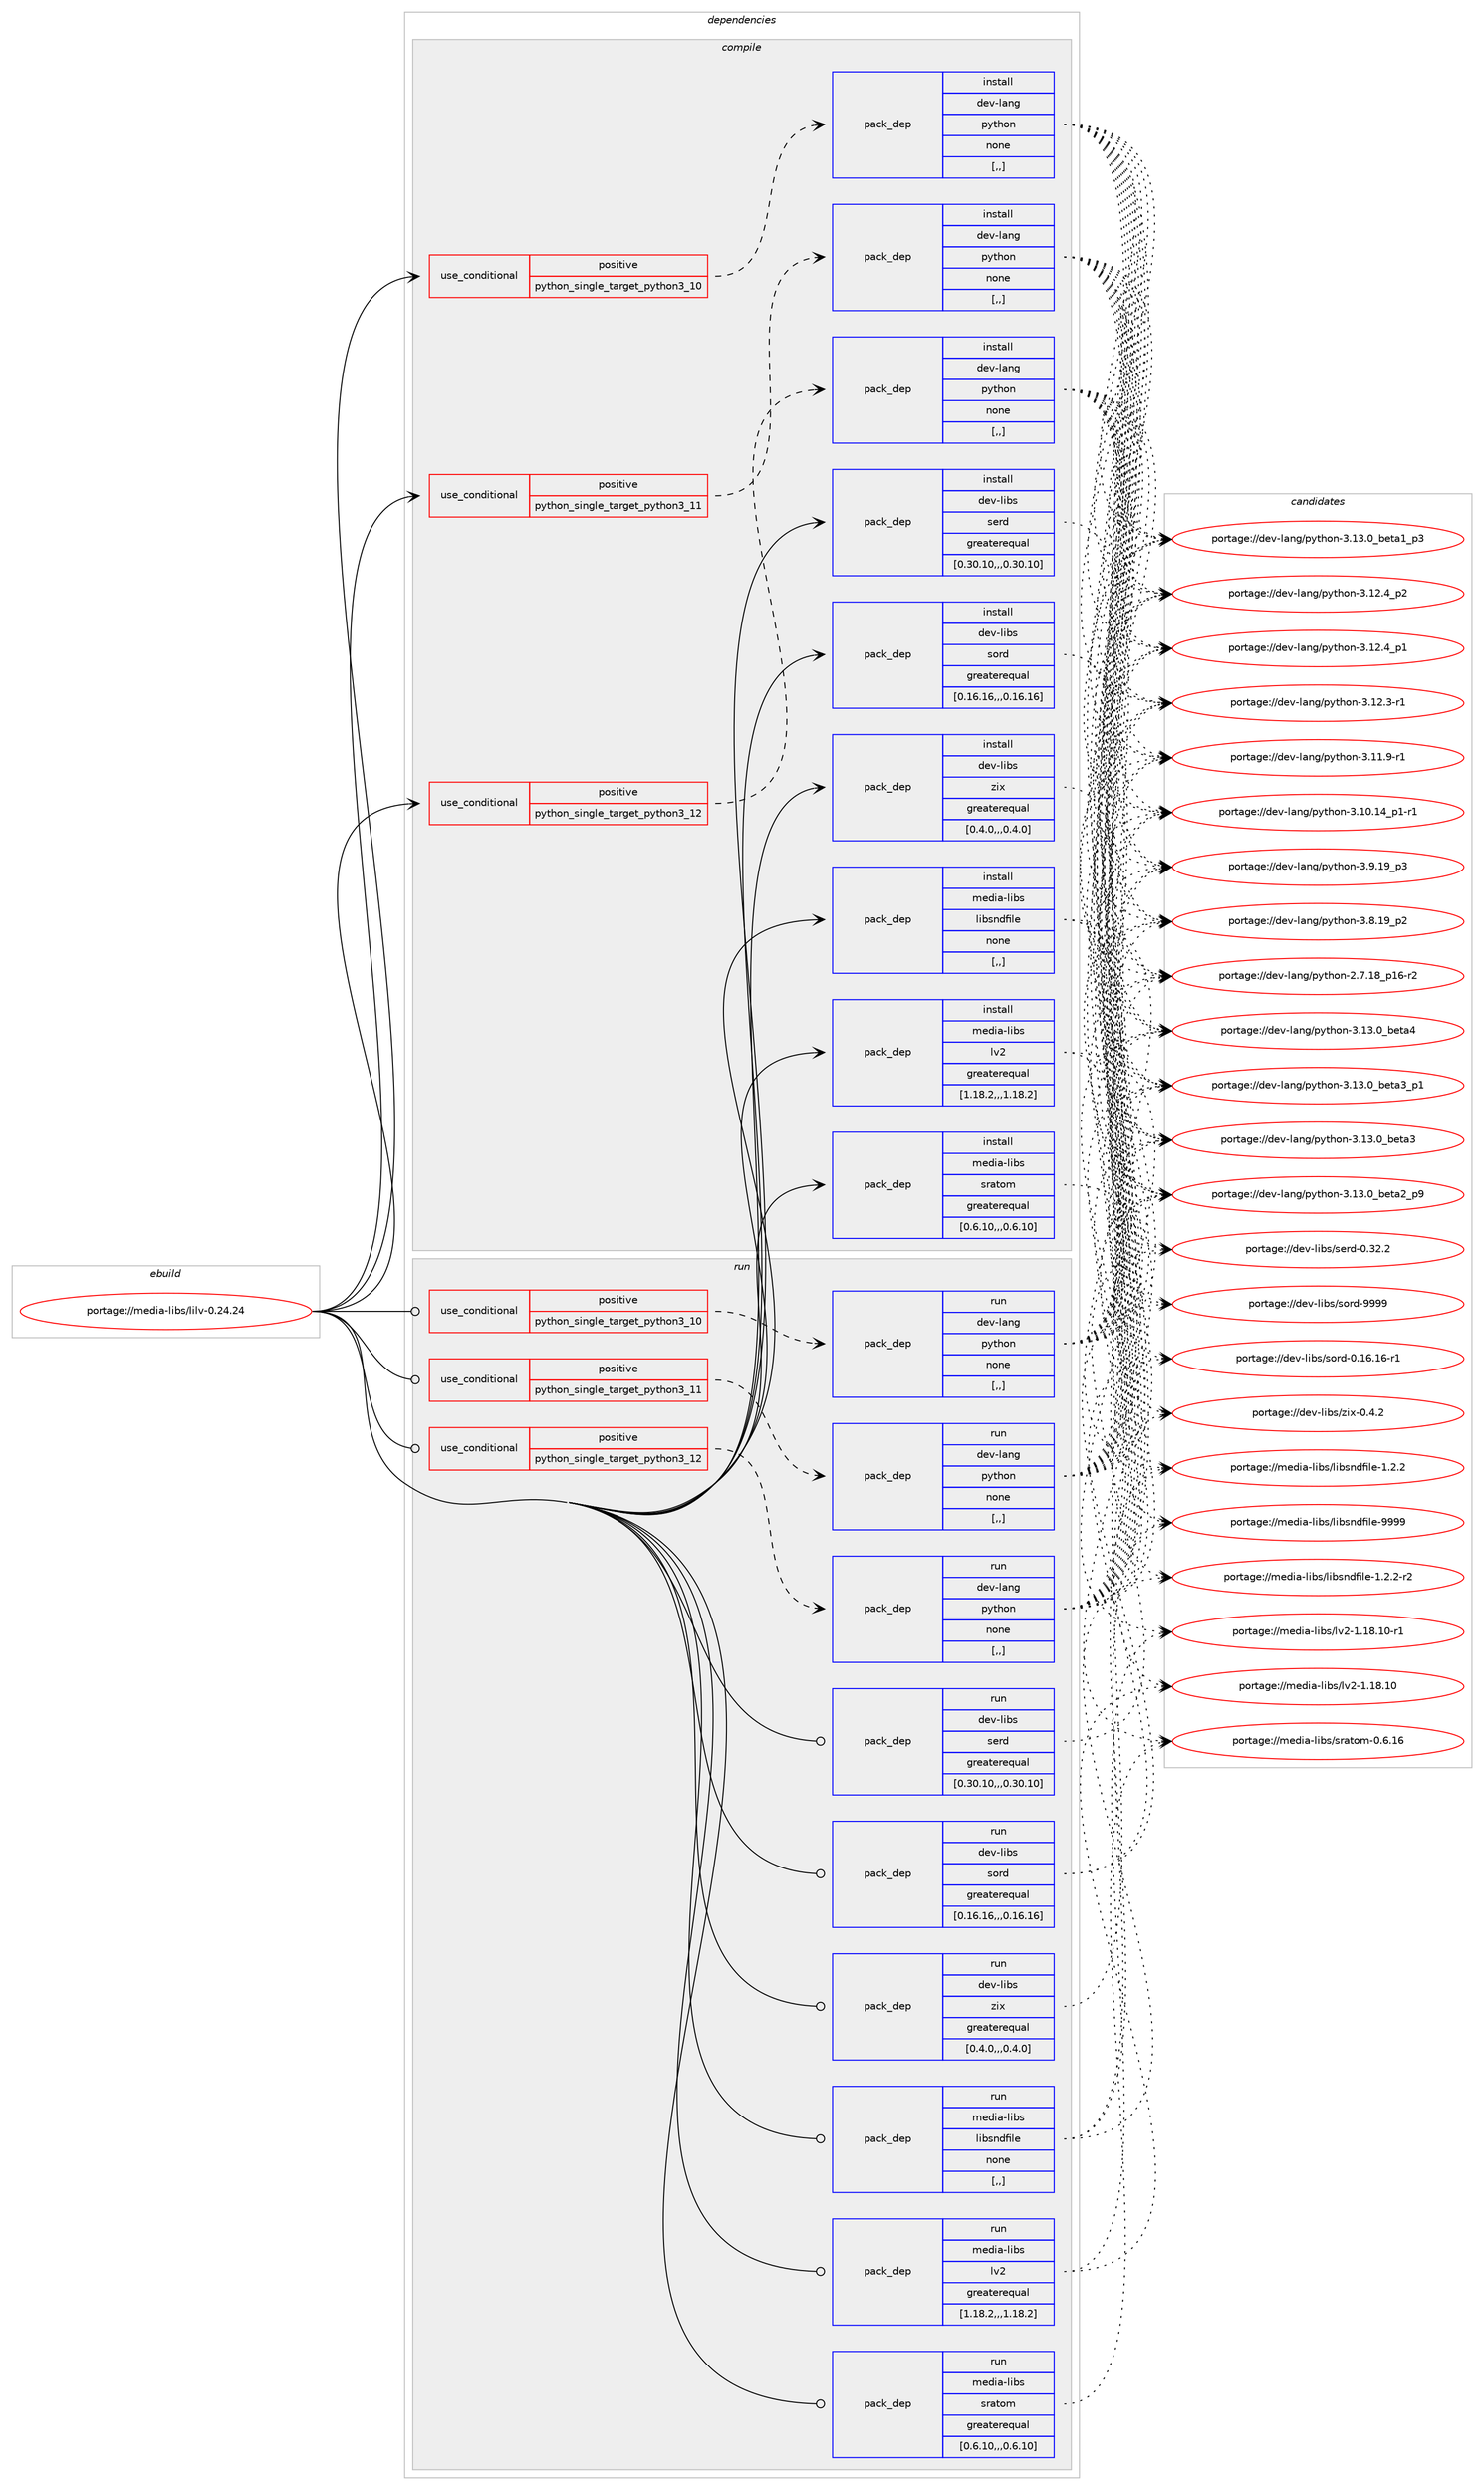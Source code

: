 digraph prolog {

# *************
# Graph options
# *************

newrank=true;
concentrate=true;
compound=true;
graph [rankdir=LR,fontname=Helvetica,fontsize=10,ranksep=1.5];#, ranksep=2.5, nodesep=0.2];
edge  [arrowhead=vee];
node  [fontname=Helvetica,fontsize=10];

# **********
# The ebuild
# **********

subgraph cluster_leftcol {
color=gray;
label=<<i>ebuild</i>>;
id [label="portage://media-libs/lilv-0.24.24", color=red, width=4, href="../media-libs/lilv-0.24.24.svg"];
}

# ****************
# The dependencies
# ****************

subgraph cluster_midcol {
color=gray;
label=<<i>dependencies</i>>;
subgraph cluster_compile {
fillcolor="#eeeeee";
style=filled;
label=<<i>compile</i>>;
subgraph cond76350 {
dependency301803 [label=<<TABLE BORDER="0" CELLBORDER="1" CELLSPACING="0" CELLPADDING="4"><TR><TD ROWSPAN="3" CELLPADDING="10">use_conditional</TD></TR><TR><TD>positive</TD></TR><TR><TD>python_single_target_python3_10</TD></TR></TABLE>>, shape=none, color=red];
subgraph pack223089 {
dependency301804 [label=<<TABLE BORDER="0" CELLBORDER="1" CELLSPACING="0" CELLPADDING="4" WIDTH="220"><TR><TD ROWSPAN="6" CELLPADDING="30">pack_dep</TD></TR><TR><TD WIDTH="110">install</TD></TR><TR><TD>dev-lang</TD></TR><TR><TD>python</TD></TR><TR><TD>none</TD></TR><TR><TD>[,,]</TD></TR></TABLE>>, shape=none, color=blue];
}
dependency301803:e -> dependency301804:w [weight=20,style="dashed",arrowhead="vee"];
}
id:e -> dependency301803:w [weight=20,style="solid",arrowhead="vee"];
subgraph cond76351 {
dependency301805 [label=<<TABLE BORDER="0" CELLBORDER="1" CELLSPACING="0" CELLPADDING="4"><TR><TD ROWSPAN="3" CELLPADDING="10">use_conditional</TD></TR><TR><TD>positive</TD></TR><TR><TD>python_single_target_python3_11</TD></TR></TABLE>>, shape=none, color=red];
subgraph pack223090 {
dependency301806 [label=<<TABLE BORDER="0" CELLBORDER="1" CELLSPACING="0" CELLPADDING="4" WIDTH="220"><TR><TD ROWSPAN="6" CELLPADDING="30">pack_dep</TD></TR><TR><TD WIDTH="110">install</TD></TR><TR><TD>dev-lang</TD></TR><TR><TD>python</TD></TR><TR><TD>none</TD></TR><TR><TD>[,,]</TD></TR></TABLE>>, shape=none, color=blue];
}
dependency301805:e -> dependency301806:w [weight=20,style="dashed",arrowhead="vee"];
}
id:e -> dependency301805:w [weight=20,style="solid",arrowhead="vee"];
subgraph cond76352 {
dependency301807 [label=<<TABLE BORDER="0" CELLBORDER="1" CELLSPACING="0" CELLPADDING="4"><TR><TD ROWSPAN="3" CELLPADDING="10">use_conditional</TD></TR><TR><TD>positive</TD></TR><TR><TD>python_single_target_python3_12</TD></TR></TABLE>>, shape=none, color=red];
subgraph pack223091 {
dependency301808 [label=<<TABLE BORDER="0" CELLBORDER="1" CELLSPACING="0" CELLPADDING="4" WIDTH="220"><TR><TD ROWSPAN="6" CELLPADDING="30">pack_dep</TD></TR><TR><TD WIDTH="110">install</TD></TR><TR><TD>dev-lang</TD></TR><TR><TD>python</TD></TR><TR><TD>none</TD></TR><TR><TD>[,,]</TD></TR></TABLE>>, shape=none, color=blue];
}
dependency301807:e -> dependency301808:w [weight=20,style="dashed",arrowhead="vee"];
}
id:e -> dependency301807:w [weight=20,style="solid",arrowhead="vee"];
subgraph pack223092 {
dependency301809 [label=<<TABLE BORDER="0" CELLBORDER="1" CELLSPACING="0" CELLPADDING="4" WIDTH="220"><TR><TD ROWSPAN="6" CELLPADDING="30">pack_dep</TD></TR><TR><TD WIDTH="110">install</TD></TR><TR><TD>dev-libs</TD></TR><TR><TD>serd</TD></TR><TR><TD>greaterequal</TD></TR><TR><TD>[0.30.10,,,0.30.10]</TD></TR></TABLE>>, shape=none, color=blue];
}
id:e -> dependency301809:w [weight=20,style="solid",arrowhead="vee"];
subgraph pack223093 {
dependency301810 [label=<<TABLE BORDER="0" CELLBORDER="1" CELLSPACING="0" CELLPADDING="4" WIDTH="220"><TR><TD ROWSPAN="6" CELLPADDING="30">pack_dep</TD></TR><TR><TD WIDTH="110">install</TD></TR><TR><TD>dev-libs</TD></TR><TR><TD>sord</TD></TR><TR><TD>greaterequal</TD></TR><TR><TD>[0.16.16,,,0.16.16]</TD></TR></TABLE>>, shape=none, color=blue];
}
id:e -> dependency301810:w [weight=20,style="solid",arrowhead="vee"];
subgraph pack223094 {
dependency301811 [label=<<TABLE BORDER="0" CELLBORDER="1" CELLSPACING="0" CELLPADDING="4" WIDTH="220"><TR><TD ROWSPAN="6" CELLPADDING="30">pack_dep</TD></TR><TR><TD WIDTH="110">install</TD></TR><TR><TD>dev-libs</TD></TR><TR><TD>zix</TD></TR><TR><TD>greaterequal</TD></TR><TR><TD>[0.4.0,,,0.4.0]</TD></TR></TABLE>>, shape=none, color=blue];
}
id:e -> dependency301811:w [weight=20,style="solid",arrowhead="vee"];
subgraph pack223095 {
dependency301812 [label=<<TABLE BORDER="0" CELLBORDER="1" CELLSPACING="0" CELLPADDING="4" WIDTH="220"><TR><TD ROWSPAN="6" CELLPADDING="30">pack_dep</TD></TR><TR><TD WIDTH="110">install</TD></TR><TR><TD>media-libs</TD></TR><TR><TD>libsndfile</TD></TR><TR><TD>none</TD></TR><TR><TD>[,,]</TD></TR></TABLE>>, shape=none, color=blue];
}
id:e -> dependency301812:w [weight=20,style="solid",arrowhead="vee"];
subgraph pack223096 {
dependency301813 [label=<<TABLE BORDER="0" CELLBORDER="1" CELLSPACING="0" CELLPADDING="4" WIDTH="220"><TR><TD ROWSPAN="6" CELLPADDING="30">pack_dep</TD></TR><TR><TD WIDTH="110">install</TD></TR><TR><TD>media-libs</TD></TR><TR><TD>lv2</TD></TR><TR><TD>greaterequal</TD></TR><TR><TD>[1.18.2,,,1.18.2]</TD></TR></TABLE>>, shape=none, color=blue];
}
id:e -> dependency301813:w [weight=20,style="solid",arrowhead="vee"];
subgraph pack223097 {
dependency301814 [label=<<TABLE BORDER="0" CELLBORDER="1" CELLSPACING="0" CELLPADDING="4" WIDTH="220"><TR><TD ROWSPAN="6" CELLPADDING="30">pack_dep</TD></TR><TR><TD WIDTH="110">install</TD></TR><TR><TD>media-libs</TD></TR><TR><TD>sratom</TD></TR><TR><TD>greaterequal</TD></TR><TR><TD>[0.6.10,,,0.6.10]</TD></TR></TABLE>>, shape=none, color=blue];
}
id:e -> dependency301814:w [weight=20,style="solid",arrowhead="vee"];
}
subgraph cluster_compileandrun {
fillcolor="#eeeeee";
style=filled;
label=<<i>compile and run</i>>;
}
subgraph cluster_run {
fillcolor="#eeeeee";
style=filled;
label=<<i>run</i>>;
subgraph cond76353 {
dependency301815 [label=<<TABLE BORDER="0" CELLBORDER="1" CELLSPACING="0" CELLPADDING="4"><TR><TD ROWSPAN="3" CELLPADDING="10">use_conditional</TD></TR><TR><TD>positive</TD></TR><TR><TD>python_single_target_python3_10</TD></TR></TABLE>>, shape=none, color=red];
subgraph pack223098 {
dependency301816 [label=<<TABLE BORDER="0" CELLBORDER="1" CELLSPACING="0" CELLPADDING="4" WIDTH="220"><TR><TD ROWSPAN="6" CELLPADDING="30">pack_dep</TD></TR><TR><TD WIDTH="110">run</TD></TR><TR><TD>dev-lang</TD></TR><TR><TD>python</TD></TR><TR><TD>none</TD></TR><TR><TD>[,,]</TD></TR></TABLE>>, shape=none, color=blue];
}
dependency301815:e -> dependency301816:w [weight=20,style="dashed",arrowhead="vee"];
}
id:e -> dependency301815:w [weight=20,style="solid",arrowhead="odot"];
subgraph cond76354 {
dependency301817 [label=<<TABLE BORDER="0" CELLBORDER="1" CELLSPACING="0" CELLPADDING="4"><TR><TD ROWSPAN="3" CELLPADDING="10">use_conditional</TD></TR><TR><TD>positive</TD></TR><TR><TD>python_single_target_python3_11</TD></TR></TABLE>>, shape=none, color=red];
subgraph pack223099 {
dependency301818 [label=<<TABLE BORDER="0" CELLBORDER="1" CELLSPACING="0" CELLPADDING="4" WIDTH="220"><TR><TD ROWSPAN="6" CELLPADDING="30">pack_dep</TD></TR><TR><TD WIDTH="110">run</TD></TR><TR><TD>dev-lang</TD></TR><TR><TD>python</TD></TR><TR><TD>none</TD></TR><TR><TD>[,,]</TD></TR></TABLE>>, shape=none, color=blue];
}
dependency301817:e -> dependency301818:w [weight=20,style="dashed",arrowhead="vee"];
}
id:e -> dependency301817:w [weight=20,style="solid",arrowhead="odot"];
subgraph cond76355 {
dependency301819 [label=<<TABLE BORDER="0" CELLBORDER="1" CELLSPACING="0" CELLPADDING="4"><TR><TD ROWSPAN="3" CELLPADDING="10">use_conditional</TD></TR><TR><TD>positive</TD></TR><TR><TD>python_single_target_python3_12</TD></TR></TABLE>>, shape=none, color=red];
subgraph pack223100 {
dependency301820 [label=<<TABLE BORDER="0" CELLBORDER="1" CELLSPACING="0" CELLPADDING="4" WIDTH="220"><TR><TD ROWSPAN="6" CELLPADDING="30">pack_dep</TD></TR><TR><TD WIDTH="110">run</TD></TR><TR><TD>dev-lang</TD></TR><TR><TD>python</TD></TR><TR><TD>none</TD></TR><TR><TD>[,,]</TD></TR></TABLE>>, shape=none, color=blue];
}
dependency301819:e -> dependency301820:w [weight=20,style="dashed",arrowhead="vee"];
}
id:e -> dependency301819:w [weight=20,style="solid",arrowhead="odot"];
subgraph pack223101 {
dependency301821 [label=<<TABLE BORDER="0" CELLBORDER="1" CELLSPACING="0" CELLPADDING="4" WIDTH="220"><TR><TD ROWSPAN="6" CELLPADDING="30">pack_dep</TD></TR><TR><TD WIDTH="110">run</TD></TR><TR><TD>dev-libs</TD></TR><TR><TD>serd</TD></TR><TR><TD>greaterequal</TD></TR><TR><TD>[0.30.10,,,0.30.10]</TD></TR></TABLE>>, shape=none, color=blue];
}
id:e -> dependency301821:w [weight=20,style="solid",arrowhead="odot"];
subgraph pack223102 {
dependency301822 [label=<<TABLE BORDER="0" CELLBORDER="1" CELLSPACING="0" CELLPADDING="4" WIDTH="220"><TR><TD ROWSPAN="6" CELLPADDING="30">pack_dep</TD></TR><TR><TD WIDTH="110">run</TD></TR><TR><TD>dev-libs</TD></TR><TR><TD>sord</TD></TR><TR><TD>greaterequal</TD></TR><TR><TD>[0.16.16,,,0.16.16]</TD></TR></TABLE>>, shape=none, color=blue];
}
id:e -> dependency301822:w [weight=20,style="solid",arrowhead="odot"];
subgraph pack223103 {
dependency301823 [label=<<TABLE BORDER="0" CELLBORDER="1" CELLSPACING="0" CELLPADDING="4" WIDTH="220"><TR><TD ROWSPAN="6" CELLPADDING="30">pack_dep</TD></TR><TR><TD WIDTH="110">run</TD></TR><TR><TD>dev-libs</TD></TR><TR><TD>zix</TD></TR><TR><TD>greaterequal</TD></TR><TR><TD>[0.4.0,,,0.4.0]</TD></TR></TABLE>>, shape=none, color=blue];
}
id:e -> dependency301823:w [weight=20,style="solid",arrowhead="odot"];
subgraph pack223104 {
dependency301824 [label=<<TABLE BORDER="0" CELLBORDER="1" CELLSPACING="0" CELLPADDING="4" WIDTH="220"><TR><TD ROWSPAN="6" CELLPADDING="30">pack_dep</TD></TR><TR><TD WIDTH="110">run</TD></TR><TR><TD>media-libs</TD></TR><TR><TD>libsndfile</TD></TR><TR><TD>none</TD></TR><TR><TD>[,,]</TD></TR></TABLE>>, shape=none, color=blue];
}
id:e -> dependency301824:w [weight=20,style="solid",arrowhead="odot"];
subgraph pack223105 {
dependency301825 [label=<<TABLE BORDER="0" CELLBORDER="1" CELLSPACING="0" CELLPADDING="4" WIDTH="220"><TR><TD ROWSPAN="6" CELLPADDING="30">pack_dep</TD></TR><TR><TD WIDTH="110">run</TD></TR><TR><TD>media-libs</TD></TR><TR><TD>lv2</TD></TR><TR><TD>greaterequal</TD></TR><TR><TD>[1.18.2,,,1.18.2]</TD></TR></TABLE>>, shape=none, color=blue];
}
id:e -> dependency301825:w [weight=20,style="solid",arrowhead="odot"];
subgraph pack223106 {
dependency301826 [label=<<TABLE BORDER="0" CELLBORDER="1" CELLSPACING="0" CELLPADDING="4" WIDTH="220"><TR><TD ROWSPAN="6" CELLPADDING="30">pack_dep</TD></TR><TR><TD WIDTH="110">run</TD></TR><TR><TD>media-libs</TD></TR><TR><TD>sratom</TD></TR><TR><TD>greaterequal</TD></TR><TR><TD>[0.6.10,,,0.6.10]</TD></TR></TABLE>>, shape=none, color=blue];
}
id:e -> dependency301826:w [weight=20,style="solid",arrowhead="odot"];
}
}

# **************
# The candidates
# **************

subgraph cluster_choices {
rank=same;
color=gray;
label=<<i>candidates</i>>;

subgraph choice223089 {
color=black;
nodesep=1;
choice1001011184510897110103471121211161041111104551464951464895981011169752 [label="portage://dev-lang/python-3.13.0_beta4", color=red, width=4,href="../dev-lang/python-3.13.0_beta4.svg"];
choice10010111845108971101034711212111610411111045514649514648959810111697519511249 [label="portage://dev-lang/python-3.13.0_beta3_p1", color=red, width=4,href="../dev-lang/python-3.13.0_beta3_p1.svg"];
choice1001011184510897110103471121211161041111104551464951464895981011169751 [label="portage://dev-lang/python-3.13.0_beta3", color=red, width=4,href="../dev-lang/python-3.13.0_beta3.svg"];
choice10010111845108971101034711212111610411111045514649514648959810111697509511257 [label="portage://dev-lang/python-3.13.0_beta2_p9", color=red, width=4,href="../dev-lang/python-3.13.0_beta2_p9.svg"];
choice10010111845108971101034711212111610411111045514649514648959810111697499511251 [label="portage://dev-lang/python-3.13.0_beta1_p3", color=red, width=4,href="../dev-lang/python-3.13.0_beta1_p3.svg"];
choice100101118451089711010347112121116104111110455146495046529511250 [label="portage://dev-lang/python-3.12.4_p2", color=red, width=4,href="../dev-lang/python-3.12.4_p2.svg"];
choice100101118451089711010347112121116104111110455146495046529511249 [label="portage://dev-lang/python-3.12.4_p1", color=red, width=4,href="../dev-lang/python-3.12.4_p1.svg"];
choice100101118451089711010347112121116104111110455146495046514511449 [label="portage://dev-lang/python-3.12.3-r1", color=red, width=4,href="../dev-lang/python-3.12.3-r1.svg"];
choice100101118451089711010347112121116104111110455146494946574511449 [label="portage://dev-lang/python-3.11.9-r1", color=red, width=4,href="../dev-lang/python-3.11.9-r1.svg"];
choice100101118451089711010347112121116104111110455146494846495295112494511449 [label="portage://dev-lang/python-3.10.14_p1-r1", color=red, width=4,href="../dev-lang/python-3.10.14_p1-r1.svg"];
choice100101118451089711010347112121116104111110455146574649579511251 [label="portage://dev-lang/python-3.9.19_p3", color=red, width=4,href="../dev-lang/python-3.9.19_p3.svg"];
choice100101118451089711010347112121116104111110455146564649579511250 [label="portage://dev-lang/python-3.8.19_p2", color=red, width=4,href="../dev-lang/python-3.8.19_p2.svg"];
choice100101118451089711010347112121116104111110455046554649569511249544511450 [label="portage://dev-lang/python-2.7.18_p16-r2", color=red, width=4,href="../dev-lang/python-2.7.18_p16-r2.svg"];
dependency301804:e -> choice1001011184510897110103471121211161041111104551464951464895981011169752:w [style=dotted,weight="100"];
dependency301804:e -> choice10010111845108971101034711212111610411111045514649514648959810111697519511249:w [style=dotted,weight="100"];
dependency301804:e -> choice1001011184510897110103471121211161041111104551464951464895981011169751:w [style=dotted,weight="100"];
dependency301804:e -> choice10010111845108971101034711212111610411111045514649514648959810111697509511257:w [style=dotted,weight="100"];
dependency301804:e -> choice10010111845108971101034711212111610411111045514649514648959810111697499511251:w [style=dotted,weight="100"];
dependency301804:e -> choice100101118451089711010347112121116104111110455146495046529511250:w [style=dotted,weight="100"];
dependency301804:e -> choice100101118451089711010347112121116104111110455146495046529511249:w [style=dotted,weight="100"];
dependency301804:e -> choice100101118451089711010347112121116104111110455146495046514511449:w [style=dotted,weight="100"];
dependency301804:e -> choice100101118451089711010347112121116104111110455146494946574511449:w [style=dotted,weight="100"];
dependency301804:e -> choice100101118451089711010347112121116104111110455146494846495295112494511449:w [style=dotted,weight="100"];
dependency301804:e -> choice100101118451089711010347112121116104111110455146574649579511251:w [style=dotted,weight="100"];
dependency301804:e -> choice100101118451089711010347112121116104111110455146564649579511250:w [style=dotted,weight="100"];
dependency301804:e -> choice100101118451089711010347112121116104111110455046554649569511249544511450:w [style=dotted,weight="100"];
}
subgraph choice223090 {
color=black;
nodesep=1;
choice1001011184510897110103471121211161041111104551464951464895981011169752 [label="portage://dev-lang/python-3.13.0_beta4", color=red, width=4,href="../dev-lang/python-3.13.0_beta4.svg"];
choice10010111845108971101034711212111610411111045514649514648959810111697519511249 [label="portage://dev-lang/python-3.13.0_beta3_p1", color=red, width=4,href="../dev-lang/python-3.13.0_beta3_p1.svg"];
choice1001011184510897110103471121211161041111104551464951464895981011169751 [label="portage://dev-lang/python-3.13.0_beta3", color=red, width=4,href="../dev-lang/python-3.13.0_beta3.svg"];
choice10010111845108971101034711212111610411111045514649514648959810111697509511257 [label="portage://dev-lang/python-3.13.0_beta2_p9", color=red, width=4,href="../dev-lang/python-3.13.0_beta2_p9.svg"];
choice10010111845108971101034711212111610411111045514649514648959810111697499511251 [label="portage://dev-lang/python-3.13.0_beta1_p3", color=red, width=4,href="../dev-lang/python-3.13.0_beta1_p3.svg"];
choice100101118451089711010347112121116104111110455146495046529511250 [label="portage://dev-lang/python-3.12.4_p2", color=red, width=4,href="../dev-lang/python-3.12.4_p2.svg"];
choice100101118451089711010347112121116104111110455146495046529511249 [label="portage://dev-lang/python-3.12.4_p1", color=red, width=4,href="../dev-lang/python-3.12.4_p1.svg"];
choice100101118451089711010347112121116104111110455146495046514511449 [label="portage://dev-lang/python-3.12.3-r1", color=red, width=4,href="../dev-lang/python-3.12.3-r1.svg"];
choice100101118451089711010347112121116104111110455146494946574511449 [label="portage://dev-lang/python-3.11.9-r1", color=red, width=4,href="../dev-lang/python-3.11.9-r1.svg"];
choice100101118451089711010347112121116104111110455146494846495295112494511449 [label="portage://dev-lang/python-3.10.14_p1-r1", color=red, width=4,href="../dev-lang/python-3.10.14_p1-r1.svg"];
choice100101118451089711010347112121116104111110455146574649579511251 [label="portage://dev-lang/python-3.9.19_p3", color=red, width=4,href="../dev-lang/python-3.9.19_p3.svg"];
choice100101118451089711010347112121116104111110455146564649579511250 [label="portage://dev-lang/python-3.8.19_p2", color=red, width=4,href="../dev-lang/python-3.8.19_p2.svg"];
choice100101118451089711010347112121116104111110455046554649569511249544511450 [label="portage://dev-lang/python-2.7.18_p16-r2", color=red, width=4,href="../dev-lang/python-2.7.18_p16-r2.svg"];
dependency301806:e -> choice1001011184510897110103471121211161041111104551464951464895981011169752:w [style=dotted,weight="100"];
dependency301806:e -> choice10010111845108971101034711212111610411111045514649514648959810111697519511249:w [style=dotted,weight="100"];
dependency301806:e -> choice1001011184510897110103471121211161041111104551464951464895981011169751:w [style=dotted,weight="100"];
dependency301806:e -> choice10010111845108971101034711212111610411111045514649514648959810111697509511257:w [style=dotted,weight="100"];
dependency301806:e -> choice10010111845108971101034711212111610411111045514649514648959810111697499511251:w [style=dotted,weight="100"];
dependency301806:e -> choice100101118451089711010347112121116104111110455146495046529511250:w [style=dotted,weight="100"];
dependency301806:e -> choice100101118451089711010347112121116104111110455146495046529511249:w [style=dotted,weight="100"];
dependency301806:e -> choice100101118451089711010347112121116104111110455146495046514511449:w [style=dotted,weight="100"];
dependency301806:e -> choice100101118451089711010347112121116104111110455146494946574511449:w [style=dotted,weight="100"];
dependency301806:e -> choice100101118451089711010347112121116104111110455146494846495295112494511449:w [style=dotted,weight="100"];
dependency301806:e -> choice100101118451089711010347112121116104111110455146574649579511251:w [style=dotted,weight="100"];
dependency301806:e -> choice100101118451089711010347112121116104111110455146564649579511250:w [style=dotted,weight="100"];
dependency301806:e -> choice100101118451089711010347112121116104111110455046554649569511249544511450:w [style=dotted,weight="100"];
}
subgraph choice223091 {
color=black;
nodesep=1;
choice1001011184510897110103471121211161041111104551464951464895981011169752 [label="portage://dev-lang/python-3.13.0_beta4", color=red, width=4,href="../dev-lang/python-3.13.0_beta4.svg"];
choice10010111845108971101034711212111610411111045514649514648959810111697519511249 [label="portage://dev-lang/python-3.13.0_beta3_p1", color=red, width=4,href="../dev-lang/python-3.13.0_beta3_p1.svg"];
choice1001011184510897110103471121211161041111104551464951464895981011169751 [label="portage://dev-lang/python-3.13.0_beta3", color=red, width=4,href="../dev-lang/python-3.13.0_beta3.svg"];
choice10010111845108971101034711212111610411111045514649514648959810111697509511257 [label="portage://dev-lang/python-3.13.0_beta2_p9", color=red, width=4,href="../dev-lang/python-3.13.0_beta2_p9.svg"];
choice10010111845108971101034711212111610411111045514649514648959810111697499511251 [label="portage://dev-lang/python-3.13.0_beta1_p3", color=red, width=4,href="../dev-lang/python-3.13.0_beta1_p3.svg"];
choice100101118451089711010347112121116104111110455146495046529511250 [label="portage://dev-lang/python-3.12.4_p2", color=red, width=4,href="../dev-lang/python-3.12.4_p2.svg"];
choice100101118451089711010347112121116104111110455146495046529511249 [label="portage://dev-lang/python-3.12.4_p1", color=red, width=4,href="../dev-lang/python-3.12.4_p1.svg"];
choice100101118451089711010347112121116104111110455146495046514511449 [label="portage://dev-lang/python-3.12.3-r1", color=red, width=4,href="../dev-lang/python-3.12.3-r1.svg"];
choice100101118451089711010347112121116104111110455146494946574511449 [label="portage://dev-lang/python-3.11.9-r1", color=red, width=4,href="../dev-lang/python-3.11.9-r1.svg"];
choice100101118451089711010347112121116104111110455146494846495295112494511449 [label="portage://dev-lang/python-3.10.14_p1-r1", color=red, width=4,href="../dev-lang/python-3.10.14_p1-r1.svg"];
choice100101118451089711010347112121116104111110455146574649579511251 [label="portage://dev-lang/python-3.9.19_p3", color=red, width=4,href="../dev-lang/python-3.9.19_p3.svg"];
choice100101118451089711010347112121116104111110455146564649579511250 [label="portage://dev-lang/python-3.8.19_p2", color=red, width=4,href="../dev-lang/python-3.8.19_p2.svg"];
choice100101118451089711010347112121116104111110455046554649569511249544511450 [label="portage://dev-lang/python-2.7.18_p16-r2", color=red, width=4,href="../dev-lang/python-2.7.18_p16-r2.svg"];
dependency301808:e -> choice1001011184510897110103471121211161041111104551464951464895981011169752:w [style=dotted,weight="100"];
dependency301808:e -> choice10010111845108971101034711212111610411111045514649514648959810111697519511249:w [style=dotted,weight="100"];
dependency301808:e -> choice1001011184510897110103471121211161041111104551464951464895981011169751:w [style=dotted,weight="100"];
dependency301808:e -> choice10010111845108971101034711212111610411111045514649514648959810111697509511257:w [style=dotted,weight="100"];
dependency301808:e -> choice10010111845108971101034711212111610411111045514649514648959810111697499511251:w [style=dotted,weight="100"];
dependency301808:e -> choice100101118451089711010347112121116104111110455146495046529511250:w [style=dotted,weight="100"];
dependency301808:e -> choice100101118451089711010347112121116104111110455146495046529511249:w [style=dotted,weight="100"];
dependency301808:e -> choice100101118451089711010347112121116104111110455146495046514511449:w [style=dotted,weight="100"];
dependency301808:e -> choice100101118451089711010347112121116104111110455146494946574511449:w [style=dotted,weight="100"];
dependency301808:e -> choice100101118451089711010347112121116104111110455146494846495295112494511449:w [style=dotted,weight="100"];
dependency301808:e -> choice100101118451089711010347112121116104111110455146574649579511251:w [style=dotted,weight="100"];
dependency301808:e -> choice100101118451089711010347112121116104111110455146564649579511250:w [style=dotted,weight="100"];
dependency301808:e -> choice100101118451089711010347112121116104111110455046554649569511249544511450:w [style=dotted,weight="100"];
}
subgraph choice223092 {
color=black;
nodesep=1;
choice10010111845108105981154711510111410045484651504650 [label="portage://dev-libs/serd-0.32.2", color=red, width=4,href="../dev-libs/serd-0.32.2.svg"];
dependency301809:e -> choice10010111845108105981154711510111410045484651504650:w [style=dotted,weight="100"];
}
subgraph choice223093 {
color=black;
nodesep=1;
choice1001011184510810598115471151111141004557575757 [label="portage://dev-libs/sord-9999", color=red, width=4,href="../dev-libs/sord-9999.svg"];
choice10010111845108105981154711511111410045484649544649544511449 [label="portage://dev-libs/sord-0.16.16-r1", color=red, width=4,href="../dev-libs/sord-0.16.16-r1.svg"];
dependency301810:e -> choice1001011184510810598115471151111141004557575757:w [style=dotted,weight="100"];
dependency301810:e -> choice10010111845108105981154711511111410045484649544649544511449:w [style=dotted,weight="100"];
}
subgraph choice223094 {
color=black;
nodesep=1;
choice100101118451081059811547122105120454846524650 [label="portage://dev-libs/zix-0.4.2", color=red, width=4,href="../dev-libs/zix-0.4.2.svg"];
dependency301811:e -> choice100101118451081059811547122105120454846524650:w [style=dotted,weight="100"];
}
subgraph choice223095 {
color=black;
nodesep=1;
choice10910110010597451081059811547108105981151101001021051081014557575757 [label="portage://media-libs/libsndfile-9999", color=red, width=4,href="../media-libs/libsndfile-9999.svg"];
choice10910110010597451081059811547108105981151101001021051081014549465046504511450 [label="portage://media-libs/libsndfile-1.2.2-r2", color=red, width=4,href="../media-libs/libsndfile-1.2.2-r2.svg"];
choice1091011001059745108105981154710810598115110100102105108101454946504650 [label="portage://media-libs/libsndfile-1.2.2", color=red, width=4,href="../media-libs/libsndfile-1.2.2.svg"];
dependency301812:e -> choice10910110010597451081059811547108105981151101001021051081014557575757:w [style=dotted,weight="100"];
dependency301812:e -> choice10910110010597451081059811547108105981151101001021051081014549465046504511450:w [style=dotted,weight="100"];
dependency301812:e -> choice1091011001059745108105981154710810598115110100102105108101454946504650:w [style=dotted,weight="100"];
}
subgraph choice223096 {
color=black;
nodesep=1;
choice109101100105974510810598115471081185045494649564649484511449 [label="portage://media-libs/lv2-1.18.10-r1", color=red, width=4,href="../media-libs/lv2-1.18.10-r1.svg"];
choice10910110010597451081059811547108118504549464956464948 [label="portage://media-libs/lv2-1.18.10", color=red, width=4,href="../media-libs/lv2-1.18.10.svg"];
dependency301813:e -> choice109101100105974510810598115471081185045494649564649484511449:w [style=dotted,weight="100"];
dependency301813:e -> choice10910110010597451081059811547108118504549464956464948:w [style=dotted,weight="100"];
}
subgraph choice223097 {
color=black;
nodesep=1;
choice109101100105974510810598115471151149711611110945484654464954 [label="portage://media-libs/sratom-0.6.16", color=red, width=4,href="../media-libs/sratom-0.6.16.svg"];
dependency301814:e -> choice109101100105974510810598115471151149711611110945484654464954:w [style=dotted,weight="100"];
}
subgraph choice223098 {
color=black;
nodesep=1;
choice1001011184510897110103471121211161041111104551464951464895981011169752 [label="portage://dev-lang/python-3.13.0_beta4", color=red, width=4,href="../dev-lang/python-3.13.0_beta4.svg"];
choice10010111845108971101034711212111610411111045514649514648959810111697519511249 [label="portage://dev-lang/python-3.13.0_beta3_p1", color=red, width=4,href="../dev-lang/python-3.13.0_beta3_p1.svg"];
choice1001011184510897110103471121211161041111104551464951464895981011169751 [label="portage://dev-lang/python-3.13.0_beta3", color=red, width=4,href="../dev-lang/python-3.13.0_beta3.svg"];
choice10010111845108971101034711212111610411111045514649514648959810111697509511257 [label="portage://dev-lang/python-3.13.0_beta2_p9", color=red, width=4,href="../dev-lang/python-3.13.0_beta2_p9.svg"];
choice10010111845108971101034711212111610411111045514649514648959810111697499511251 [label="portage://dev-lang/python-3.13.0_beta1_p3", color=red, width=4,href="../dev-lang/python-3.13.0_beta1_p3.svg"];
choice100101118451089711010347112121116104111110455146495046529511250 [label="portage://dev-lang/python-3.12.4_p2", color=red, width=4,href="../dev-lang/python-3.12.4_p2.svg"];
choice100101118451089711010347112121116104111110455146495046529511249 [label="portage://dev-lang/python-3.12.4_p1", color=red, width=4,href="../dev-lang/python-3.12.4_p1.svg"];
choice100101118451089711010347112121116104111110455146495046514511449 [label="portage://dev-lang/python-3.12.3-r1", color=red, width=4,href="../dev-lang/python-3.12.3-r1.svg"];
choice100101118451089711010347112121116104111110455146494946574511449 [label="portage://dev-lang/python-3.11.9-r1", color=red, width=4,href="../dev-lang/python-3.11.9-r1.svg"];
choice100101118451089711010347112121116104111110455146494846495295112494511449 [label="portage://dev-lang/python-3.10.14_p1-r1", color=red, width=4,href="../dev-lang/python-3.10.14_p1-r1.svg"];
choice100101118451089711010347112121116104111110455146574649579511251 [label="portage://dev-lang/python-3.9.19_p3", color=red, width=4,href="../dev-lang/python-3.9.19_p3.svg"];
choice100101118451089711010347112121116104111110455146564649579511250 [label="portage://dev-lang/python-3.8.19_p2", color=red, width=4,href="../dev-lang/python-3.8.19_p2.svg"];
choice100101118451089711010347112121116104111110455046554649569511249544511450 [label="portage://dev-lang/python-2.7.18_p16-r2", color=red, width=4,href="../dev-lang/python-2.7.18_p16-r2.svg"];
dependency301816:e -> choice1001011184510897110103471121211161041111104551464951464895981011169752:w [style=dotted,weight="100"];
dependency301816:e -> choice10010111845108971101034711212111610411111045514649514648959810111697519511249:w [style=dotted,weight="100"];
dependency301816:e -> choice1001011184510897110103471121211161041111104551464951464895981011169751:w [style=dotted,weight="100"];
dependency301816:e -> choice10010111845108971101034711212111610411111045514649514648959810111697509511257:w [style=dotted,weight="100"];
dependency301816:e -> choice10010111845108971101034711212111610411111045514649514648959810111697499511251:w [style=dotted,weight="100"];
dependency301816:e -> choice100101118451089711010347112121116104111110455146495046529511250:w [style=dotted,weight="100"];
dependency301816:e -> choice100101118451089711010347112121116104111110455146495046529511249:w [style=dotted,weight="100"];
dependency301816:e -> choice100101118451089711010347112121116104111110455146495046514511449:w [style=dotted,weight="100"];
dependency301816:e -> choice100101118451089711010347112121116104111110455146494946574511449:w [style=dotted,weight="100"];
dependency301816:e -> choice100101118451089711010347112121116104111110455146494846495295112494511449:w [style=dotted,weight="100"];
dependency301816:e -> choice100101118451089711010347112121116104111110455146574649579511251:w [style=dotted,weight="100"];
dependency301816:e -> choice100101118451089711010347112121116104111110455146564649579511250:w [style=dotted,weight="100"];
dependency301816:e -> choice100101118451089711010347112121116104111110455046554649569511249544511450:w [style=dotted,weight="100"];
}
subgraph choice223099 {
color=black;
nodesep=1;
choice1001011184510897110103471121211161041111104551464951464895981011169752 [label="portage://dev-lang/python-3.13.0_beta4", color=red, width=4,href="../dev-lang/python-3.13.0_beta4.svg"];
choice10010111845108971101034711212111610411111045514649514648959810111697519511249 [label="portage://dev-lang/python-3.13.0_beta3_p1", color=red, width=4,href="../dev-lang/python-3.13.0_beta3_p1.svg"];
choice1001011184510897110103471121211161041111104551464951464895981011169751 [label="portage://dev-lang/python-3.13.0_beta3", color=red, width=4,href="../dev-lang/python-3.13.0_beta3.svg"];
choice10010111845108971101034711212111610411111045514649514648959810111697509511257 [label="portage://dev-lang/python-3.13.0_beta2_p9", color=red, width=4,href="../dev-lang/python-3.13.0_beta2_p9.svg"];
choice10010111845108971101034711212111610411111045514649514648959810111697499511251 [label="portage://dev-lang/python-3.13.0_beta1_p3", color=red, width=4,href="../dev-lang/python-3.13.0_beta1_p3.svg"];
choice100101118451089711010347112121116104111110455146495046529511250 [label="portage://dev-lang/python-3.12.4_p2", color=red, width=4,href="../dev-lang/python-3.12.4_p2.svg"];
choice100101118451089711010347112121116104111110455146495046529511249 [label="portage://dev-lang/python-3.12.4_p1", color=red, width=4,href="../dev-lang/python-3.12.4_p1.svg"];
choice100101118451089711010347112121116104111110455146495046514511449 [label="portage://dev-lang/python-3.12.3-r1", color=red, width=4,href="../dev-lang/python-3.12.3-r1.svg"];
choice100101118451089711010347112121116104111110455146494946574511449 [label="portage://dev-lang/python-3.11.9-r1", color=red, width=4,href="../dev-lang/python-3.11.9-r1.svg"];
choice100101118451089711010347112121116104111110455146494846495295112494511449 [label="portage://dev-lang/python-3.10.14_p1-r1", color=red, width=4,href="../dev-lang/python-3.10.14_p1-r1.svg"];
choice100101118451089711010347112121116104111110455146574649579511251 [label="portage://dev-lang/python-3.9.19_p3", color=red, width=4,href="../dev-lang/python-3.9.19_p3.svg"];
choice100101118451089711010347112121116104111110455146564649579511250 [label="portage://dev-lang/python-3.8.19_p2", color=red, width=4,href="../dev-lang/python-3.8.19_p2.svg"];
choice100101118451089711010347112121116104111110455046554649569511249544511450 [label="portage://dev-lang/python-2.7.18_p16-r2", color=red, width=4,href="../dev-lang/python-2.7.18_p16-r2.svg"];
dependency301818:e -> choice1001011184510897110103471121211161041111104551464951464895981011169752:w [style=dotted,weight="100"];
dependency301818:e -> choice10010111845108971101034711212111610411111045514649514648959810111697519511249:w [style=dotted,weight="100"];
dependency301818:e -> choice1001011184510897110103471121211161041111104551464951464895981011169751:w [style=dotted,weight="100"];
dependency301818:e -> choice10010111845108971101034711212111610411111045514649514648959810111697509511257:w [style=dotted,weight="100"];
dependency301818:e -> choice10010111845108971101034711212111610411111045514649514648959810111697499511251:w [style=dotted,weight="100"];
dependency301818:e -> choice100101118451089711010347112121116104111110455146495046529511250:w [style=dotted,weight="100"];
dependency301818:e -> choice100101118451089711010347112121116104111110455146495046529511249:w [style=dotted,weight="100"];
dependency301818:e -> choice100101118451089711010347112121116104111110455146495046514511449:w [style=dotted,weight="100"];
dependency301818:e -> choice100101118451089711010347112121116104111110455146494946574511449:w [style=dotted,weight="100"];
dependency301818:e -> choice100101118451089711010347112121116104111110455146494846495295112494511449:w [style=dotted,weight="100"];
dependency301818:e -> choice100101118451089711010347112121116104111110455146574649579511251:w [style=dotted,weight="100"];
dependency301818:e -> choice100101118451089711010347112121116104111110455146564649579511250:w [style=dotted,weight="100"];
dependency301818:e -> choice100101118451089711010347112121116104111110455046554649569511249544511450:w [style=dotted,weight="100"];
}
subgraph choice223100 {
color=black;
nodesep=1;
choice1001011184510897110103471121211161041111104551464951464895981011169752 [label="portage://dev-lang/python-3.13.0_beta4", color=red, width=4,href="../dev-lang/python-3.13.0_beta4.svg"];
choice10010111845108971101034711212111610411111045514649514648959810111697519511249 [label="portage://dev-lang/python-3.13.0_beta3_p1", color=red, width=4,href="../dev-lang/python-3.13.0_beta3_p1.svg"];
choice1001011184510897110103471121211161041111104551464951464895981011169751 [label="portage://dev-lang/python-3.13.0_beta3", color=red, width=4,href="../dev-lang/python-3.13.0_beta3.svg"];
choice10010111845108971101034711212111610411111045514649514648959810111697509511257 [label="portage://dev-lang/python-3.13.0_beta2_p9", color=red, width=4,href="../dev-lang/python-3.13.0_beta2_p9.svg"];
choice10010111845108971101034711212111610411111045514649514648959810111697499511251 [label="portage://dev-lang/python-3.13.0_beta1_p3", color=red, width=4,href="../dev-lang/python-3.13.0_beta1_p3.svg"];
choice100101118451089711010347112121116104111110455146495046529511250 [label="portage://dev-lang/python-3.12.4_p2", color=red, width=4,href="../dev-lang/python-3.12.4_p2.svg"];
choice100101118451089711010347112121116104111110455146495046529511249 [label="portage://dev-lang/python-3.12.4_p1", color=red, width=4,href="../dev-lang/python-3.12.4_p1.svg"];
choice100101118451089711010347112121116104111110455146495046514511449 [label="portage://dev-lang/python-3.12.3-r1", color=red, width=4,href="../dev-lang/python-3.12.3-r1.svg"];
choice100101118451089711010347112121116104111110455146494946574511449 [label="portage://dev-lang/python-3.11.9-r1", color=red, width=4,href="../dev-lang/python-3.11.9-r1.svg"];
choice100101118451089711010347112121116104111110455146494846495295112494511449 [label="portage://dev-lang/python-3.10.14_p1-r1", color=red, width=4,href="../dev-lang/python-3.10.14_p1-r1.svg"];
choice100101118451089711010347112121116104111110455146574649579511251 [label="portage://dev-lang/python-3.9.19_p3", color=red, width=4,href="../dev-lang/python-3.9.19_p3.svg"];
choice100101118451089711010347112121116104111110455146564649579511250 [label="portage://dev-lang/python-3.8.19_p2", color=red, width=4,href="../dev-lang/python-3.8.19_p2.svg"];
choice100101118451089711010347112121116104111110455046554649569511249544511450 [label="portage://dev-lang/python-2.7.18_p16-r2", color=red, width=4,href="../dev-lang/python-2.7.18_p16-r2.svg"];
dependency301820:e -> choice1001011184510897110103471121211161041111104551464951464895981011169752:w [style=dotted,weight="100"];
dependency301820:e -> choice10010111845108971101034711212111610411111045514649514648959810111697519511249:w [style=dotted,weight="100"];
dependency301820:e -> choice1001011184510897110103471121211161041111104551464951464895981011169751:w [style=dotted,weight="100"];
dependency301820:e -> choice10010111845108971101034711212111610411111045514649514648959810111697509511257:w [style=dotted,weight="100"];
dependency301820:e -> choice10010111845108971101034711212111610411111045514649514648959810111697499511251:w [style=dotted,weight="100"];
dependency301820:e -> choice100101118451089711010347112121116104111110455146495046529511250:w [style=dotted,weight="100"];
dependency301820:e -> choice100101118451089711010347112121116104111110455146495046529511249:w [style=dotted,weight="100"];
dependency301820:e -> choice100101118451089711010347112121116104111110455146495046514511449:w [style=dotted,weight="100"];
dependency301820:e -> choice100101118451089711010347112121116104111110455146494946574511449:w [style=dotted,weight="100"];
dependency301820:e -> choice100101118451089711010347112121116104111110455146494846495295112494511449:w [style=dotted,weight="100"];
dependency301820:e -> choice100101118451089711010347112121116104111110455146574649579511251:w [style=dotted,weight="100"];
dependency301820:e -> choice100101118451089711010347112121116104111110455146564649579511250:w [style=dotted,weight="100"];
dependency301820:e -> choice100101118451089711010347112121116104111110455046554649569511249544511450:w [style=dotted,weight="100"];
}
subgraph choice223101 {
color=black;
nodesep=1;
choice10010111845108105981154711510111410045484651504650 [label="portage://dev-libs/serd-0.32.2", color=red, width=4,href="../dev-libs/serd-0.32.2.svg"];
dependency301821:e -> choice10010111845108105981154711510111410045484651504650:w [style=dotted,weight="100"];
}
subgraph choice223102 {
color=black;
nodesep=1;
choice1001011184510810598115471151111141004557575757 [label="portage://dev-libs/sord-9999", color=red, width=4,href="../dev-libs/sord-9999.svg"];
choice10010111845108105981154711511111410045484649544649544511449 [label="portage://dev-libs/sord-0.16.16-r1", color=red, width=4,href="../dev-libs/sord-0.16.16-r1.svg"];
dependency301822:e -> choice1001011184510810598115471151111141004557575757:w [style=dotted,weight="100"];
dependency301822:e -> choice10010111845108105981154711511111410045484649544649544511449:w [style=dotted,weight="100"];
}
subgraph choice223103 {
color=black;
nodesep=1;
choice100101118451081059811547122105120454846524650 [label="portage://dev-libs/zix-0.4.2", color=red, width=4,href="../dev-libs/zix-0.4.2.svg"];
dependency301823:e -> choice100101118451081059811547122105120454846524650:w [style=dotted,weight="100"];
}
subgraph choice223104 {
color=black;
nodesep=1;
choice10910110010597451081059811547108105981151101001021051081014557575757 [label="portage://media-libs/libsndfile-9999", color=red, width=4,href="../media-libs/libsndfile-9999.svg"];
choice10910110010597451081059811547108105981151101001021051081014549465046504511450 [label="portage://media-libs/libsndfile-1.2.2-r2", color=red, width=4,href="../media-libs/libsndfile-1.2.2-r2.svg"];
choice1091011001059745108105981154710810598115110100102105108101454946504650 [label="portage://media-libs/libsndfile-1.2.2", color=red, width=4,href="../media-libs/libsndfile-1.2.2.svg"];
dependency301824:e -> choice10910110010597451081059811547108105981151101001021051081014557575757:w [style=dotted,weight="100"];
dependency301824:e -> choice10910110010597451081059811547108105981151101001021051081014549465046504511450:w [style=dotted,weight="100"];
dependency301824:e -> choice1091011001059745108105981154710810598115110100102105108101454946504650:w [style=dotted,weight="100"];
}
subgraph choice223105 {
color=black;
nodesep=1;
choice109101100105974510810598115471081185045494649564649484511449 [label="portage://media-libs/lv2-1.18.10-r1", color=red, width=4,href="../media-libs/lv2-1.18.10-r1.svg"];
choice10910110010597451081059811547108118504549464956464948 [label="portage://media-libs/lv2-1.18.10", color=red, width=4,href="../media-libs/lv2-1.18.10.svg"];
dependency301825:e -> choice109101100105974510810598115471081185045494649564649484511449:w [style=dotted,weight="100"];
dependency301825:e -> choice10910110010597451081059811547108118504549464956464948:w [style=dotted,weight="100"];
}
subgraph choice223106 {
color=black;
nodesep=1;
choice109101100105974510810598115471151149711611110945484654464954 [label="portage://media-libs/sratom-0.6.16", color=red, width=4,href="../media-libs/sratom-0.6.16.svg"];
dependency301826:e -> choice109101100105974510810598115471151149711611110945484654464954:w [style=dotted,weight="100"];
}
}

}
